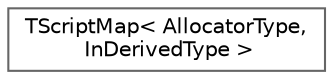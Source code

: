 digraph "Graphical Class Hierarchy"
{
 // INTERACTIVE_SVG=YES
 // LATEX_PDF_SIZE
  bgcolor="transparent";
  edge [fontname=Helvetica,fontsize=10,labelfontname=Helvetica,labelfontsize=10];
  node [fontname=Helvetica,fontsize=10,shape=box,height=0.2,width=0.4];
  rankdir="LR";
  Node0 [id="Node000000",label="TScriptMap\< AllocatorType,\l InDerivedType \>",height=0.2,width=0.4,color="grey40", fillcolor="white", style="filled",URL="$db/d2b/classTScriptMap.html",tooltip=" "];
}
